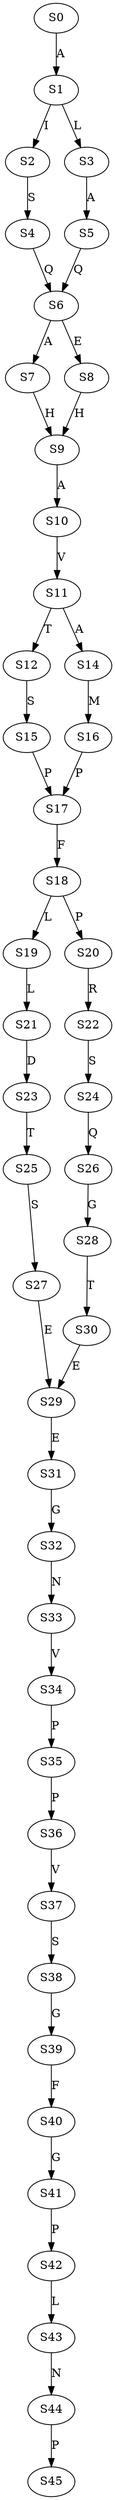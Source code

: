 strict digraph  {
	S0 -> S1 [ label = A ];
	S1 -> S2 [ label = I ];
	S1 -> S3 [ label = L ];
	S2 -> S4 [ label = S ];
	S3 -> S5 [ label = A ];
	S4 -> S6 [ label = Q ];
	S5 -> S6 [ label = Q ];
	S6 -> S7 [ label = A ];
	S6 -> S8 [ label = E ];
	S7 -> S9 [ label = H ];
	S8 -> S9 [ label = H ];
	S9 -> S10 [ label = A ];
	S10 -> S11 [ label = V ];
	S11 -> S12 [ label = T ];
	S11 -> S14 [ label = A ];
	S12 -> S15 [ label = S ];
	S14 -> S16 [ label = M ];
	S15 -> S17 [ label = P ];
	S16 -> S17 [ label = P ];
	S17 -> S18 [ label = F ];
	S18 -> S19 [ label = L ];
	S18 -> S20 [ label = P ];
	S19 -> S21 [ label = L ];
	S20 -> S22 [ label = R ];
	S21 -> S23 [ label = D ];
	S22 -> S24 [ label = S ];
	S23 -> S25 [ label = T ];
	S24 -> S26 [ label = Q ];
	S25 -> S27 [ label = S ];
	S26 -> S28 [ label = G ];
	S27 -> S29 [ label = E ];
	S28 -> S30 [ label = T ];
	S29 -> S31 [ label = E ];
	S30 -> S29 [ label = E ];
	S31 -> S32 [ label = G ];
	S32 -> S33 [ label = N ];
	S33 -> S34 [ label = V ];
	S34 -> S35 [ label = P ];
	S35 -> S36 [ label = P ];
	S36 -> S37 [ label = V ];
	S37 -> S38 [ label = S ];
	S38 -> S39 [ label = G ];
	S39 -> S40 [ label = F ];
	S40 -> S41 [ label = G ];
	S41 -> S42 [ label = P ];
	S42 -> S43 [ label = L ];
	S43 -> S44 [ label = N ];
	S44 -> S45 [ label = P ];
}
